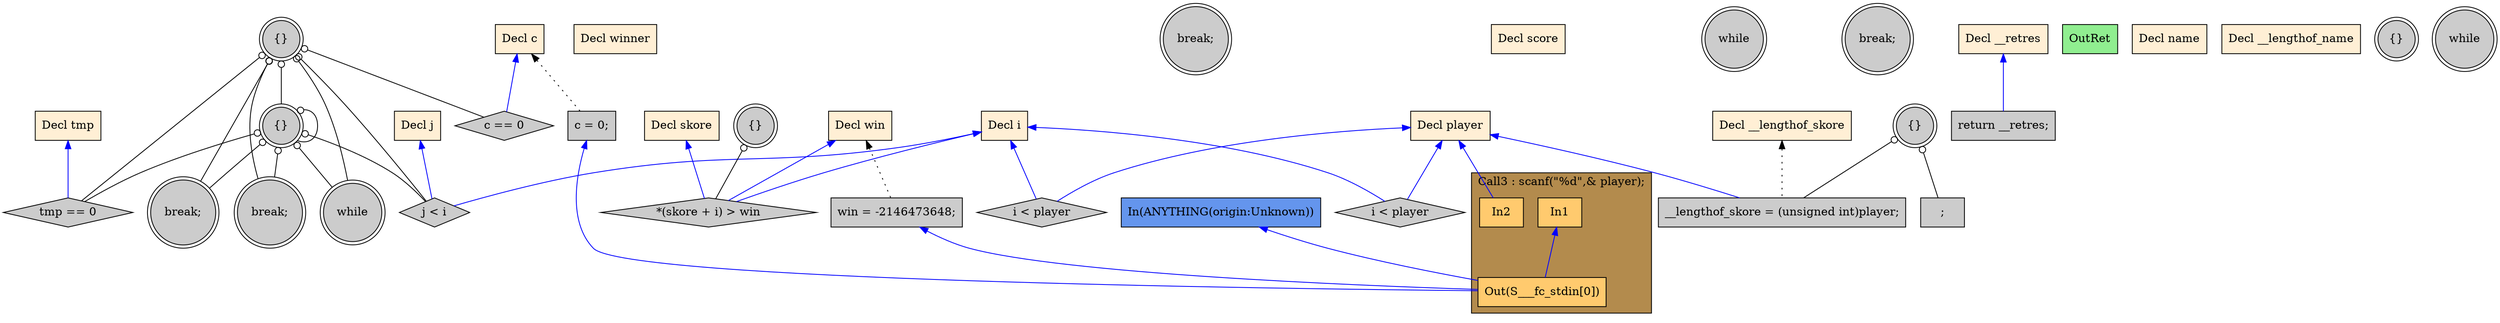 digraph G {
  rankdir=TB;
  node [style="filled", ];
  32 [label="tmp == 0", fillcolor="#CCCCCC", shape=diamond, ];
  33 [label="break;", fillcolor="#CCCCCC", shape=doublecircle, ];
  34 [label="c == 0", fillcolor="#CCCCCC", shape=diamond, ];
  2 [label="Decl winner", fillcolor="#FFEFD5", shape=box, ];
  35 [label="break;", fillcolor="#CCCCCC", shape=doublecircle, ];
  3 [label="Decl score", fillcolor="#FFEFD5", shape=box, ];
  36 [label="while", fillcolor="#CCCCCC", shape=doublecircle, ];
  4 [label="Decl player", fillcolor="#FFEFD5", shape=box, ];
  37 [label="i < player", fillcolor="#CCCCCC", shape=diamond, ];
  5 [label="Decl i", fillcolor="#FFEFD5", shape=box, ];
  38 [label="{}", fillcolor="#CCCCCC", shape=doublecircle, ];
  6 [label="Decl j", fillcolor="#FFEFD5", shape=box, ];
  39 [label="*(skore + i) > win", fillcolor="#CCCCCC", shape=diamond, ];
  7 [label="Decl win", fillcolor="#FFEFD5", shape=box, ];
  40 [label="break;", fillcolor="#CCCCCC", shape=doublecircle, ];
  8 [label="Decl c", fillcolor="#FFEFD5", shape=box, ];
  41 [label="return __retres;", fillcolor="#CCCCCC", shape=box, ];
  9 [label="Decl skore", fillcolor="#FFEFD5", shape=box, ];
  42 [label="OutRet", fillcolor="#90EE90", shape=box, ];
  10 [label="Decl __lengthof_skore", fillcolor="#FFEFD5", shape=box, ];
  43 [label="In(ANYTHING(origin:Unknown))", fillcolor="#6495ED", shape=box, ];
  11 [label="Decl name", fillcolor="#FFEFD5", shape=box, ];
  12 [label="Decl __lengthof_name", fillcolor="#FFEFD5", shape=box, ];
  13 [label="Decl tmp", fillcolor="#FFEFD5", shape=box, ];
  14 [label="Decl __retres", fillcolor="#FFEFD5", shape=box, ];
  15 [label="win = -2146473648;", fillcolor="#CCCCCC", shape=box, ];
  16 [label="c = 0;", fillcolor="#CCCCCC", shape=box, ];
  18 [label="In1", fillcolor="#FFCA6E", shape=box, ];
  19 [label="In2", fillcolor="#FFCA6E", shape=box, ];
  20 [label="Out(S___fc_stdin[0])", fillcolor="#FFCA6E", shape=box, ];
  21 [label="{}", fillcolor="#CCCCCC", shape=doublecircle, ];
  22 [label=";", fillcolor="#CCCCCC", shape=box, ];
  23 [label="__lengthof_skore = (unsigned int)player;", fillcolor="#CCCCCC",
      shape=box, ];
  24 [label="{}", fillcolor="#CCCCCC", shape=doublecircle, ];
  25 [label="while", fillcolor="#CCCCCC", shape=doublecircle, ];
  26 [label="i < player", fillcolor="#CCCCCC", shape=diamond, ];
  27 [label="{}", fillcolor="#CCCCCC", shape=doublecircle, ];
  28 [label="while", fillcolor="#CCCCCC", shape=doublecircle, ];
  29 [label="j < i", fillcolor="#CCCCCC", shape=diamond, ];
  30 [label="break;", fillcolor="#CCCCCC", shape=doublecircle, ];
  31 [label="{}", fillcolor="#CCCCCC", shape=doublecircle, ];
  
  subgraph cluster_Call3 { label="Call3 : scanf(\"%d\",& player);";
                           fillcolor="#B38B4D"; style="filled"; 20;19;18;
     };
  
  edge [dir=back, ];
  13 -> 32 [color="#0000FF", ];
  27 -> 32 [color="#000000", arrowtail=odot, ];
  31 -> 32 [color="#000000", arrowtail=odot, ];
  27 -> 33 [color="#000000", arrowtail=odot, ];
  31 -> 33 [color="#000000", arrowtail=odot, ];
  8 -> 34 [color="#0000FF", ];
  27 -> 34 [color="#000000", arrowtail=odot, ];
  4 -> 37 [color="#0000FF", ];
  5 -> 37 [color="#0000FF", ];
  5 -> 39 [color="#0000FF", ];
  7 -> 39 [color="#0000FF", ];
  9 -> 39 [color="#0000FF", ];
  38 -> 39 [color="#000000", arrowtail=odot, ];
  14 -> 41 [color="#0000FF", ];
  7 -> 15 [color="#000000", style="dotted", ];
  8 -> 16 [color="#000000", style="dotted", ];
  4 -> 19 [color="#0000FF", ];
  15 -> 20 [color="#0000FF", ];
  16 -> 20 [color="#0000FF", ];
  18 -> 20 [color="#0000FF", ];
  43 -> 20 [color="#0000FF", ];
  21 -> 22 [color="#000000", arrowtail=odot, ];
  4 -> 23 [color="#0000FF", ];
  10 -> 23 [color="#000000", style="dotted", ];
  21 -> 23 [color="#000000", arrowtail=odot, ];
  4 -> 26 [color="#0000FF", ];
  5 -> 26 [color="#0000FF", ];
  27 -> 28 [color="#000000", arrowtail=odot, ];
  31 -> 28 [color="#000000", arrowtail=odot, ];
  5 -> 29 [color="#0000FF", ];
  6 -> 29 [color="#0000FF", ];
  27 -> 29 [color="#000000", arrowtail=odot, ];
  31 -> 29 [color="#000000", arrowtail=odot, ];
  27 -> 30 [color="#000000", arrowtail=odot, ];
  31 -> 30 [color="#000000", arrowtail=odot, ];
  27 -> 31 [color="#000000", arrowtail=odot, ];
  31 -> 31 [color="#000000", arrowtail=odot, ];
  
  }